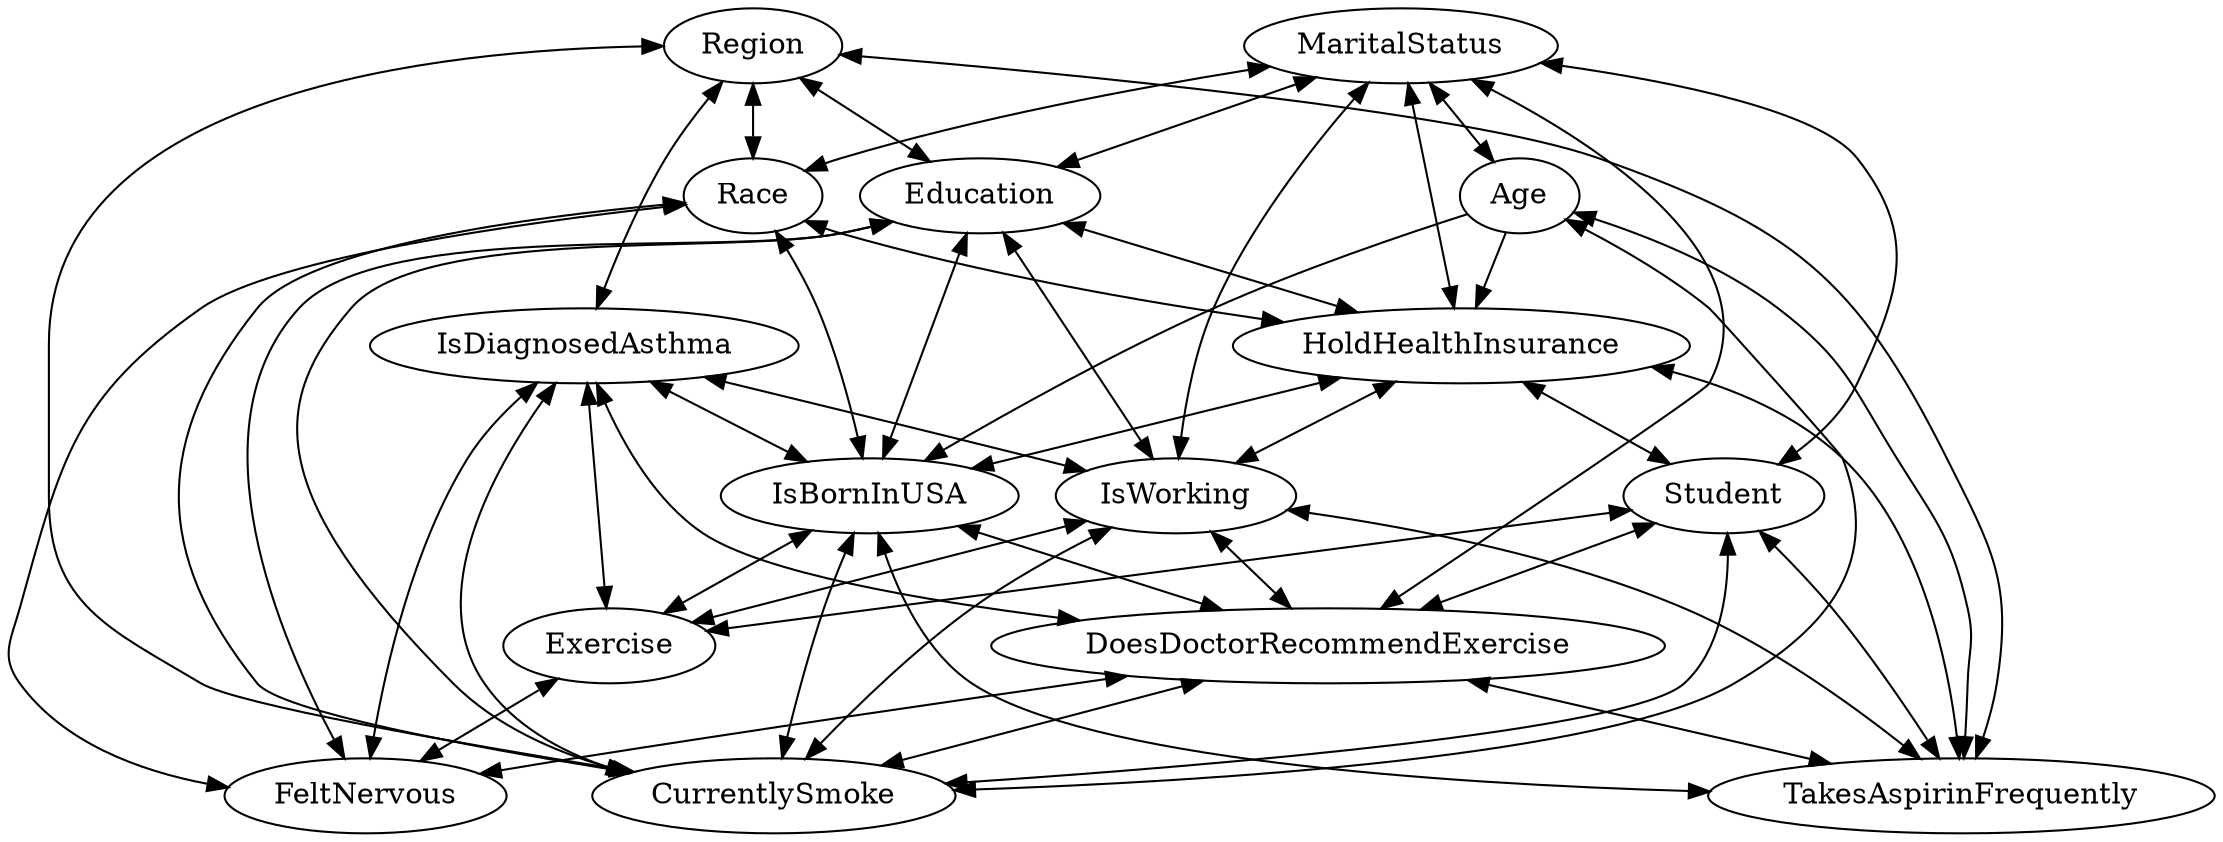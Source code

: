 digraph  {
dpi=200;
fontsize=18;
0 [label=X1];
0 [label="MaritalStatus"];
1 [label=X2];
1 [label="Region"];
2 [label=X3];
2 [label="Race"];
3 [label=X4];
3 [label="Education"];
4 [label=X5];
4 [label="Age"];
5 [label=X6];
5 [label="HoldHealthInsurance"];
6 [label=X7];
6 [label="Student"];
7 [label=X8];
7 [label="IsDiagnosedAsthma"];
8 [label=X9];
8 [label="IsBornInUSA"];
9 [label=X10];
9 [label="IsWorking"];
10 [label=X11];
10 [label="DoesDoctorRecommendExercise"];
11 [label=X12];
11 [label="Exercise"];
12 [label=X13];
12 [label="CurrentlySmoke"];
13 [label=X14];
13 [label="TakesAspirinFrequently"];
14 [label=X15];
14 [label="FeltNervous"];
0 -> 2  [arrowhead=normal, arrowtail=normal, dir=both];
0 -> 3  [arrowhead=normal, arrowtail=normal, dir=both];
0 -> 4  [arrowhead=normal, arrowtail=normal, dir=both];
0 -> 5  [arrowhead=normal, arrowtail=normal, dir=both];
0 -> 6  [arrowhead=normal, arrowtail=normal, dir=both];
0 -> 9  [arrowhead=normal, arrowtail=normal, dir=both];
0 -> 10  [arrowhead=normal, arrowtail=normal, dir=both];
1 -> 2  [arrowhead=normal, arrowtail=normal, dir=both];
1 -> 3  [arrowhead=normal, arrowtail=normal, dir=both];
1 -> 7  [arrowhead=normal, arrowtail=normal, dir=both];
1 -> 12  [arrowhead=normal, arrowtail=normal, dir=both];
1 -> 13  [arrowhead=normal, arrowtail=normal, dir=both];
2 -> 5  [arrowhead=normal, arrowtail=normal, dir=both];
2 -> 8  [arrowhead=normal, arrowtail=normal, dir=both];
2 -> 12  [arrowhead=normal, arrowtail=normal, dir=both];
2 -> 14  [arrowhead=normal, arrowtail=normal, dir=both];
3 -> 5  [arrowhead=normal, arrowtail=normal, dir=both];
3 -> 8  [arrowhead=normal, arrowtail=normal, dir=both];
3 -> 9  [arrowhead=normal, arrowtail=normal, dir=both];
3 -> 12  [arrowhead=normal, arrowtail=normal, dir=both];
3 -> 14  [arrowhead=normal, arrowtail=normal, dir=both];
4 -> 5  [arrowhead=normal, arrowtail=none, dir=both];
4 -> 8  [arrowhead=normal, arrowtail=none, dir=both];
4 -> 12  [arrowhead=normal, arrowtail=normal, dir=both];
4 -> 13  [arrowhead=normal, arrowtail=normal, dir=both];
5 -> 6  [arrowhead=normal, arrowtail=normal, dir=both];
5 -> 8  [arrowhead=normal, arrowtail=normal, dir=both];
5 -> 9  [arrowhead=normal, arrowtail=normal, dir=both];
5 -> 13  [arrowhead=normal, arrowtail=normal, dir=both];
6 -> 10  [arrowhead=normal, arrowtail=normal, dir=both];
6 -> 11  [arrowhead=normal, arrowtail=normal, dir=both];
6 -> 12  [arrowhead=normal, arrowtail=normal, dir=both];
6 -> 13  [arrowhead=normal, arrowtail=normal, dir=both];
7 -> 8  [arrowhead=normal, arrowtail=normal, dir=both];
7 -> 9  [arrowhead=normal, arrowtail=normal, dir=both];
7 -> 10  [arrowhead=normal, arrowtail=normal, dir=both];
7 -> 11  [arrowhead=normal, arrowtail=normal, dir=both];
7 -> 12  [arrowhead=normal, arrowtail=normal, dir=both];
7 -> 14  [arrowhead=normal, arrowtail=normal, dir=both];
8 -> 10  [arrowhead=normal, arrowtail=normal, dir=both];
8 -> 11  [arrowhead=normal, arrowtail=normal, dir=both];
8 -> 12  [arrowhead=normal, arrowtail=normal, dir=both];
8 -> 13  [arrowhead=normal, arrowtail=normal, dir=both];
9 -> 10  [arrowhead=normal, arrowtail=normal, dir=both];
9 -> 11  [arrowhead=normal, arrowtail=normal, dir=both];
9 -> 12  [arrowhead=normal, arrowtail=normal, dir=both];
9 -> 13  [arrowhead=normal, arrowtail=normal, dir=both];
10 -> 12  [arrowhead=normal, arrowtail=normal, dir=both];
10 -> 13  [arrowhead=normal, arrowtail=normal, dir=both];
10 -> 14  [arrowhead=normal, arrowtail=normal, dir=both];
11 -> 14  [arrowhead=normal, arrowtail=normal, dir=both];
}
